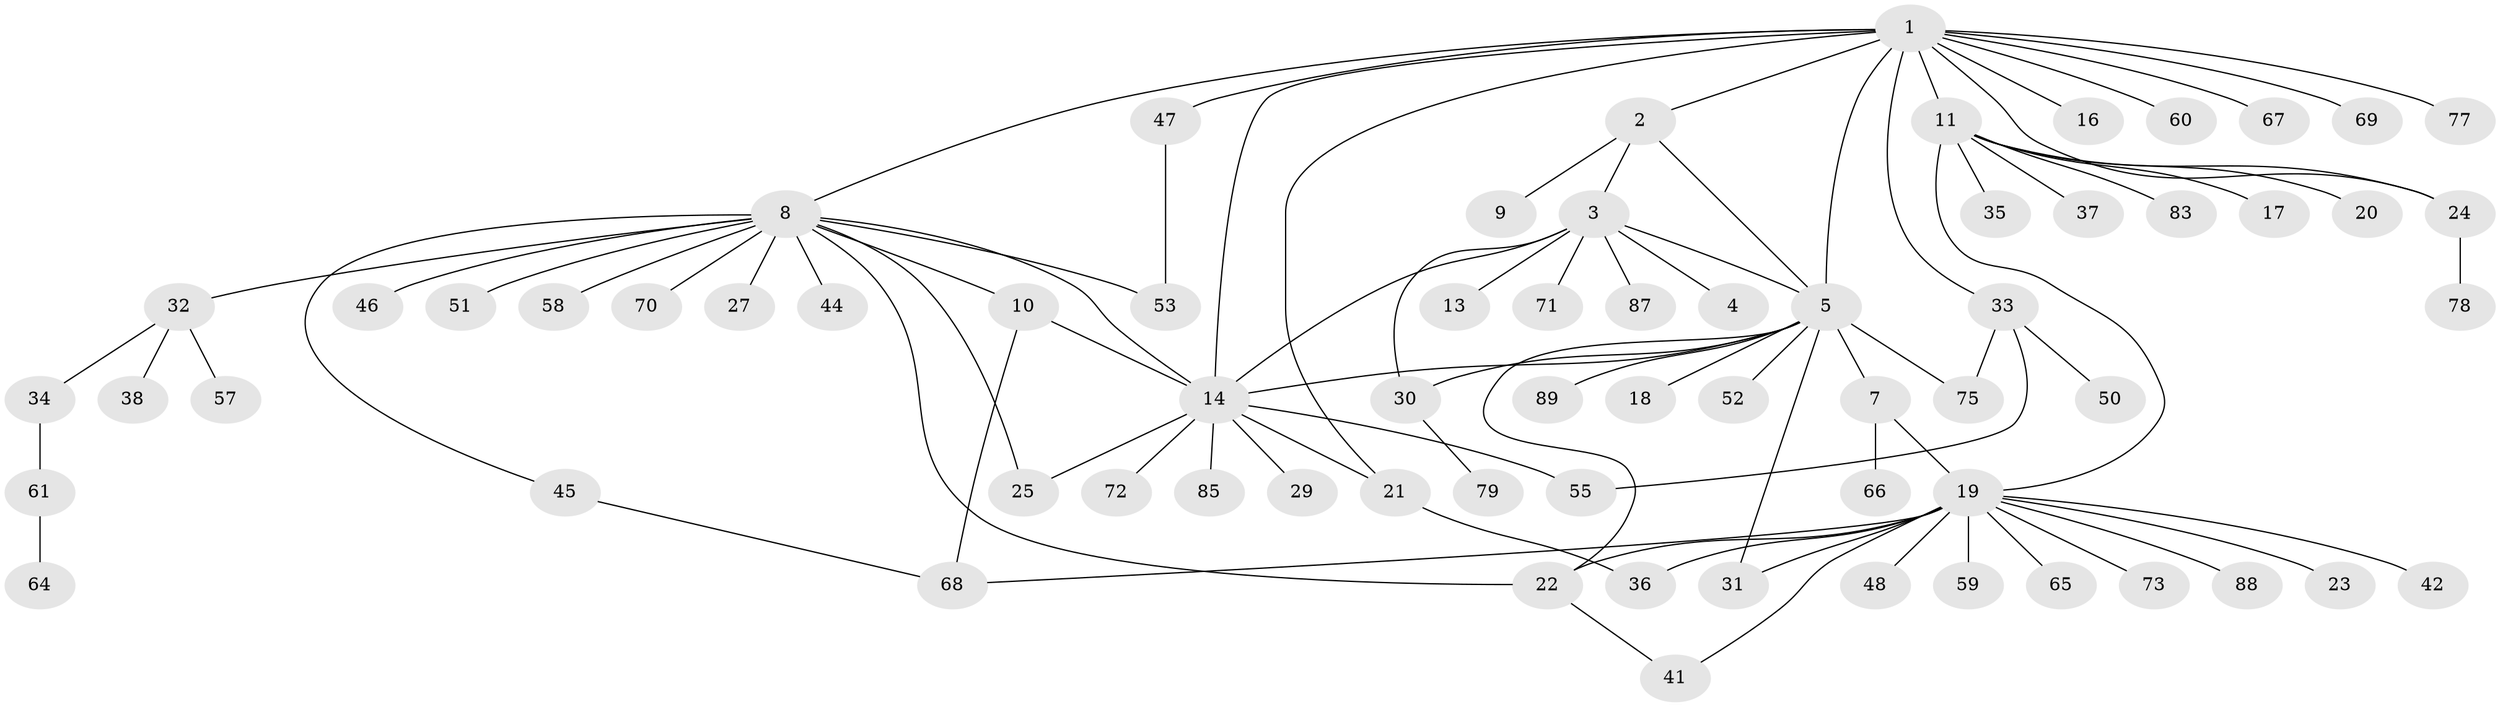 // original degree distribution, {16: 0.01098901098901099, 4: 0.06593406593406594, 7: 0.03296703296703297, 1: 0.5164835164835165, 3: 0.07692307692307693, 14: 0.01098901098901099, 2: 0.21978021978021978, 10: 0.01098901098901099, 8: 0.01098901098901099, 12: 0.01098901098901099, 5: 0.03296703296703297}
// Generated by graph-tools (version 1.1) at 2025/11/02/27/25 16:11:12]
// undirected, 69 vertices, 89 edges
graph export_dot {
graph [start="1"]
  node [color=gray90,style=filled];
  1 [super="+12"];
  2;
  3 [super="+6"];
  4;
  5 [super="+15"];
  7;
  8 [super="+54"];
  9;
  10 [super="+62"];
  11 [super="+81"];
  13;
  14 [super="+28"];
  16;
  17;
  18;
  19 [super="+63"];
  20;
  21 [super="+76"];
  22 [super="+40"];
  23;
  24 [super="+49"];
  25 [super="+26"];
  27;
  29;
  30 [super="+43"];
  31;
  32 [super="+80"];
  33 [super="+82"];
  34;
  35 [super="+56"];
  36;
  37 [super="+39"];
  38;
  41;
  42;
  44;
  45;
  46;
  47 [super="+86"];
  48 [super="+84"];
  50;
  51;
  52;
  53;
  55;
  57;
  58;
  59;
  60;
  61;
  64;
  65 [super="+90"];
  66;
  67;
  68 [super="+74"];
  69;
  70;
  71;
  72;
  73;
  75 [super="+91"];
  77;
  78;
  79;
  83;
  85;
  87;
  88;
  89;
  1 -- 2;
  1 -- 5 [weight=2];
  1 -- 8;
  1 -- 11;
  1 -- 14;
  1 -- 16;
  1 -- 21;
  1 -- 24 [weight=2];
  1 -- 33;
  1 -- 60;
  1 -- 67;
  1 -- 69;
  1 -- 77;
  1 -- 47;
  2 -- 3;
  2 -- 5;
  2 -- 9;
  3 -- 4;
  3 -- 5;
  3 -- 13;
  3 -- 71;
  3 -- 87;
  3 -- 14 [weight=2];
  3 -- 30;
  5 -- 7;
  5 -- 22;
  5 -- 30;
  5 -- 75;
  5 -- 14;
  5 -- 18;
  5 -- 52;
  5 -- 89;
  5 -- 31;
  7 -- 19;
  7 -- 66;
  8 -- 10;
  8 -- 22;
  8 -- 25;
  8 -- 27;
  8 -- 32;
  8 -- 44;
  8 -- 45;
  8 -- 46;
  8 -- 51;
  8 -- 53;
  8 -- 58;
  8 -- 14;
  8 -- 70;
  10 -- 68;
  10 -- 14;
  11 -- 17;
  11 -- 20;
  11 -- 35;
  11 -- 37;
  11 -- 19;
  11 -- 24;
  11 -- 83;
  14 -- 25;
  14 -- 29;
  14 -- 55;
  14 -- 72;
  14 -- 85;
  14 -- 21;
  19 -- 22;
  19 -- 23;
  19 -- 31;
  19 -- 36;
  19 -- 42;
  19 -- 48;
  19 -- 59;
  19 -- 65;
  19 -- 73;
  19 -- 41;
  19 -- 88;
  19 -- 68;
  21 -- 36;
  22 -- 41;
  24 -- 78;
  30 -- 79;
  32 -- 34;
  32 -- 38;
  32 -- 57;
  33 -- 50;
  33 -- 55;
  33 -- 75;
  34 -- 61;
  45 -- 68;
  47 -- 53;
  61 -- 64;
}
